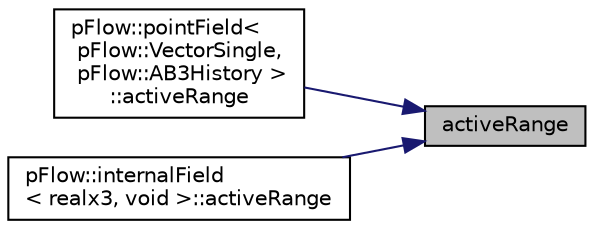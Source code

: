 digraph "activeRange"
{
 // LATEX_PDF_SIZE
  edge [fontname="Helvetica",fontsize="10",labelfontname="Helvetica",labelfontsize="10"];
  node [fontname="Helvetica",fontsize="10",shape=record];
  rankdir="RL";
  Node1 [label="activeRange",height=0.2,width=0.4,color="black", fillcolor="grey75", style="filled", fontcolor="black",tooltip=" "];
  Node1 -> Node2 [dir="back",color="midnightblue",fontsize="10",style="solid",fontname="Helvetica"];
  Node2 [label="pFlow::pointField\<\l pFlow::VectorSingle,\l pFlow::AB3History \>\l::activeRange",height=0.2,width=0.4,color="black", fillcolor="white", style="filled",URL="$classpFlow_1_1pointField.html#afef304b4d4497e45857f6edef9b049e6",tooltip=" "];
  Node1 -> Node3 [dir="back",color="midnightblue",fontsize="10",style="solid",fontname="Helvetica"];
  Node3 [label="pFlow::internalField\l\< realx3, void \>::activeRange",height=0.2,width=0.4,color="black", fillcolor="white", style="filled",URL="$classpFlow_1_1internalField.html#ab90376459849df998be9743b291159cb",tooltip=" "];
}
